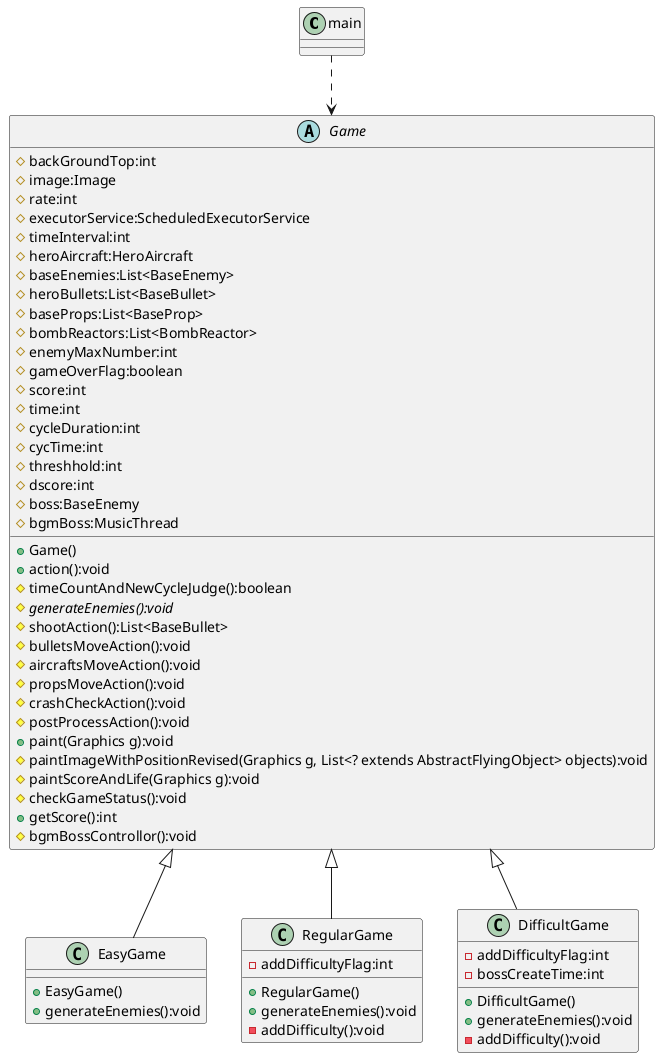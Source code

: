 @startuml
'https://plantuml.com/class-diagram

class main

abstract class Game {
    # backGroundTop:int
    # image:Image
    # rate:int
    # executorService:ScheduledExecutorService
    # timeInterval:int
    # heroAircraft:HeroAircraft
    # baseEnemies:List<BaseEnemy>
    # heroBullets:List<BaseBullet>
    # baseProps:List<BaseProp>
    # bombReactors:List<BombReactor>
    # enemyMaxNumber:int
    # gameOverFlag:boolean
    # score:int
    # time:int
    # cycleDuration:int
    # cycTime:int
    # threshhold:int
    # dscore:int
    # boss:BaseEnemy
    # bgmBoss:MusicThread

    + Game()
    + action():void
    # timeCountAndNewCycleJudge():boolean
    #{abstract} generateEnemies():void
    # shootAction():List<BaseBullet>
    # bulletsMoveAction():void
    # aircraftsMoveAction():void
    # propsMoveAction():void
    # crashCheckAction():void
    # postProcessAction():void
    + paint(Graphics g):void
    # paintImageWithPositionRevised(Graphics g, List<? extends AbstractFlyingObject> objects):void
    # paintScoreAndLife(Graphics g):void
    # checkGameStatus():void
    + getScore():int
    # bgmBossControllor():void
}

class EasyGame {
    + EasyGame()
    + generateEnemies():void
}

class RegularGame {
    - addDifficultyFlag:int

    + RegularGame()
    + generateEnemies():void
    - addDifficulty():void
}

class DifficultGame {
    - addDifficultyFlag:int
    - bossCreateTime:int

    + DifficultGame()
    + generateEnemies():void
    - addDifficulty():void
}

Game <.up. main
Game <|-- EasyGame
Game <|-- RegularGame
Game <|-- DifficultGame

@enduml